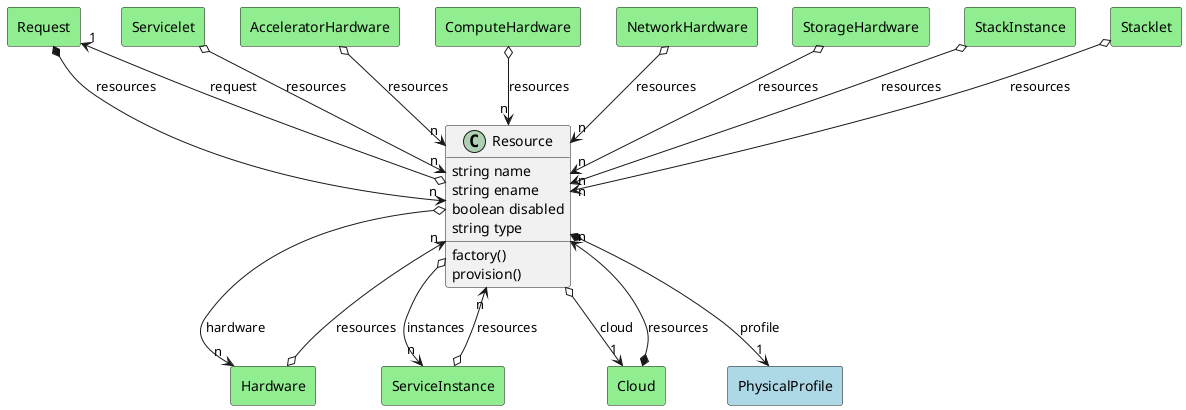 @startuml

class "Resource" as Model {
 string name
 string ename
 boolean disabled
 string type

 factory()
 provision()
 
}

rectangle "Request" as Request #lightblue {
}

Model o--> "1" Request : request


rectangle "PhysicalProfile" as PhysicalProfile #lightblue {
}

Model *--> "1" PhysicalProfile : profile


rectangle "Hardware" as Hardware #lightblue {
}

Model o--> "n" Hardware : hardware


rectangle "ServiceInstance" as ServiceInstance #lightblue {
}

Model o--> "n" ServiceInstance : instances


rectangle "Cloud" as Cloud #lightblue {
}

Model o--> "1" Cloud : cloud




    rectangle "Hardware" as Hardware #lightgreen {
    }
    
        Hardware   o--> "n" Model : "resources"
    
    rectangle "Servicelet" as Servicelet #lightgreen {
    }
    
        Servicelet   o--> "n" Model : "resources"
    
    rectangle "ServiceInstance" as ServiceInstance #lightgreen {
    }
    
        ServiceInstance   o--> "n" Model : "resources"
    
    rectangle "Cloud" as Cloud #lightgreen {
    }
    
        Cloud   *--> "n" Model : "resources"
    
    rectangle "Request" as Request #lightgreen {
    }
    
        Request   *--> "n" Model : "resources"
    
    rectangle "AcceleratorHardware" as AcceleratorHardware #lightgreen {
    }
    
        AcceleratorHardware   o--> "n" Model : "resources"
    
    rectangle "ComputeHardware" as ComputeHardware #lightgreen {
    }
    
        ComputeHardware   o--> "n" Model : "resources"
    
    rectangle "NetworkHardware" as NetworkHardware #lightgreen {
    }
    
        NetworkHardware   o--> "n" Model : "resources"
    
    rectangle "StorageHardware" as StorageHardware #lightgreen {
    }
    
        StorageHardware   o--> "n" Model : "resources"
    
    rectangle "StackInstance" as StackInstance #lightgreen {
    }
    
        StackInstance   o--> "n" Model : "resources"
    
    rectangle "Stacklet" as Stacklet #lightgreen {
    }
    
        Stacklet   o--> "n" Model : "resources"
    

@enduml
